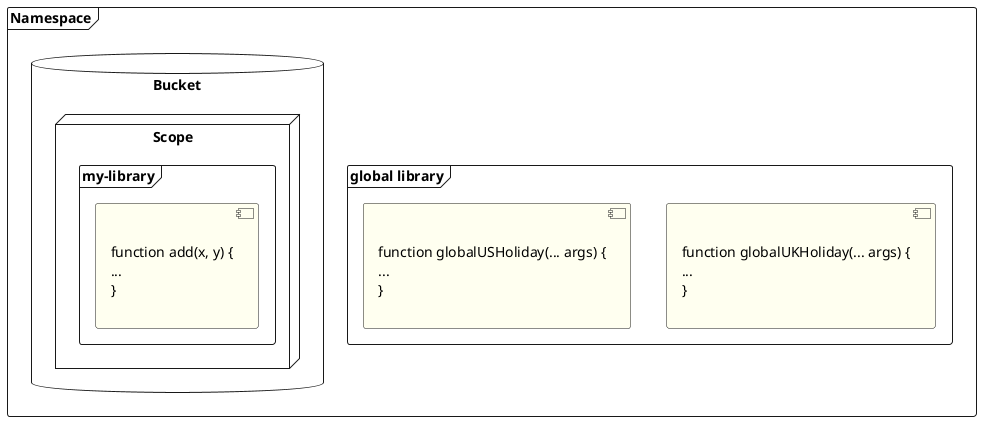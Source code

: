 @startuml

frame Namespace {

    frame "global library" as globalLibrary #white {
    
        component function3 #Ivory [
                        
function globalUKHoliday(... args) {
    ...       
}
        
        ]
    
        component function4 #Ivory [
                        
function globalUSHoliday(... args) {
    ...       
}
        
        ]
    }

    database "Bucket" {
        
        node "Scope" #White {
          
            frame "my-library" #White {
                    
             component function1 #Ivory [
                            
function add(x, y) {
    ...       
}
            
            ]
                   
        }     
    }
}

@enduml
